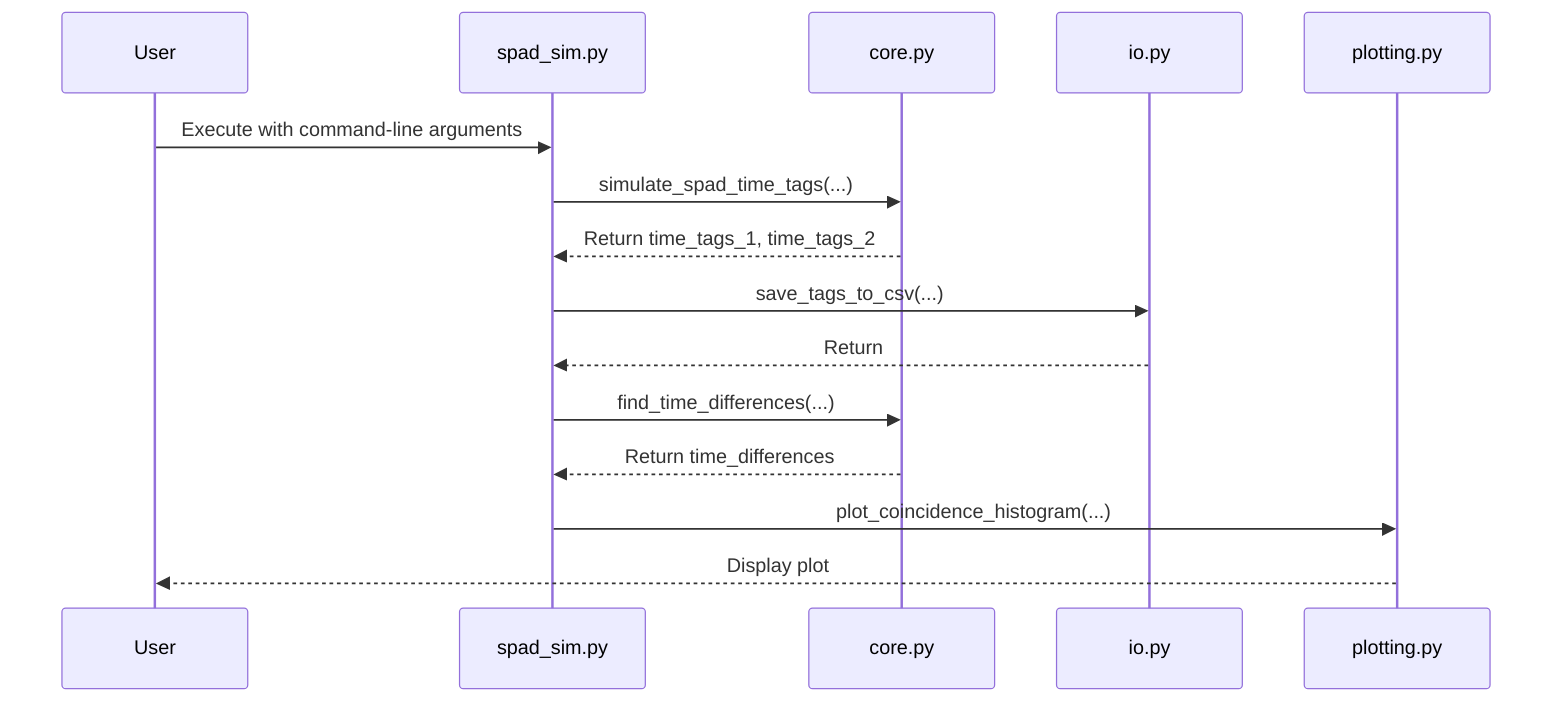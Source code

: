 sequenceDiagram
    participant User
    participant spad_sim.py
    participant core.py
    participant io.py
    participant plotting.py

    User->>spad_sim.py: Execute with command-line arguments
    spad_sim.py->>core.py: simulate_spad_time_tags(...)
    core.py-->>spad_sim.py: Return time_tags_1, time_tags_2
    spad_sim.py->>io.py: save_tags_to_csv(...)
    io.py-->>spad_sim.py: Return
    spad_sim.py->>core.py: find_time_differences(...)
    core.py-->>spad_sim.py: Return time_differences
    spad_sim.py->>plotting.py: plot_coincidence_histogram(...)
    plotting.py-->>User: Display plot
